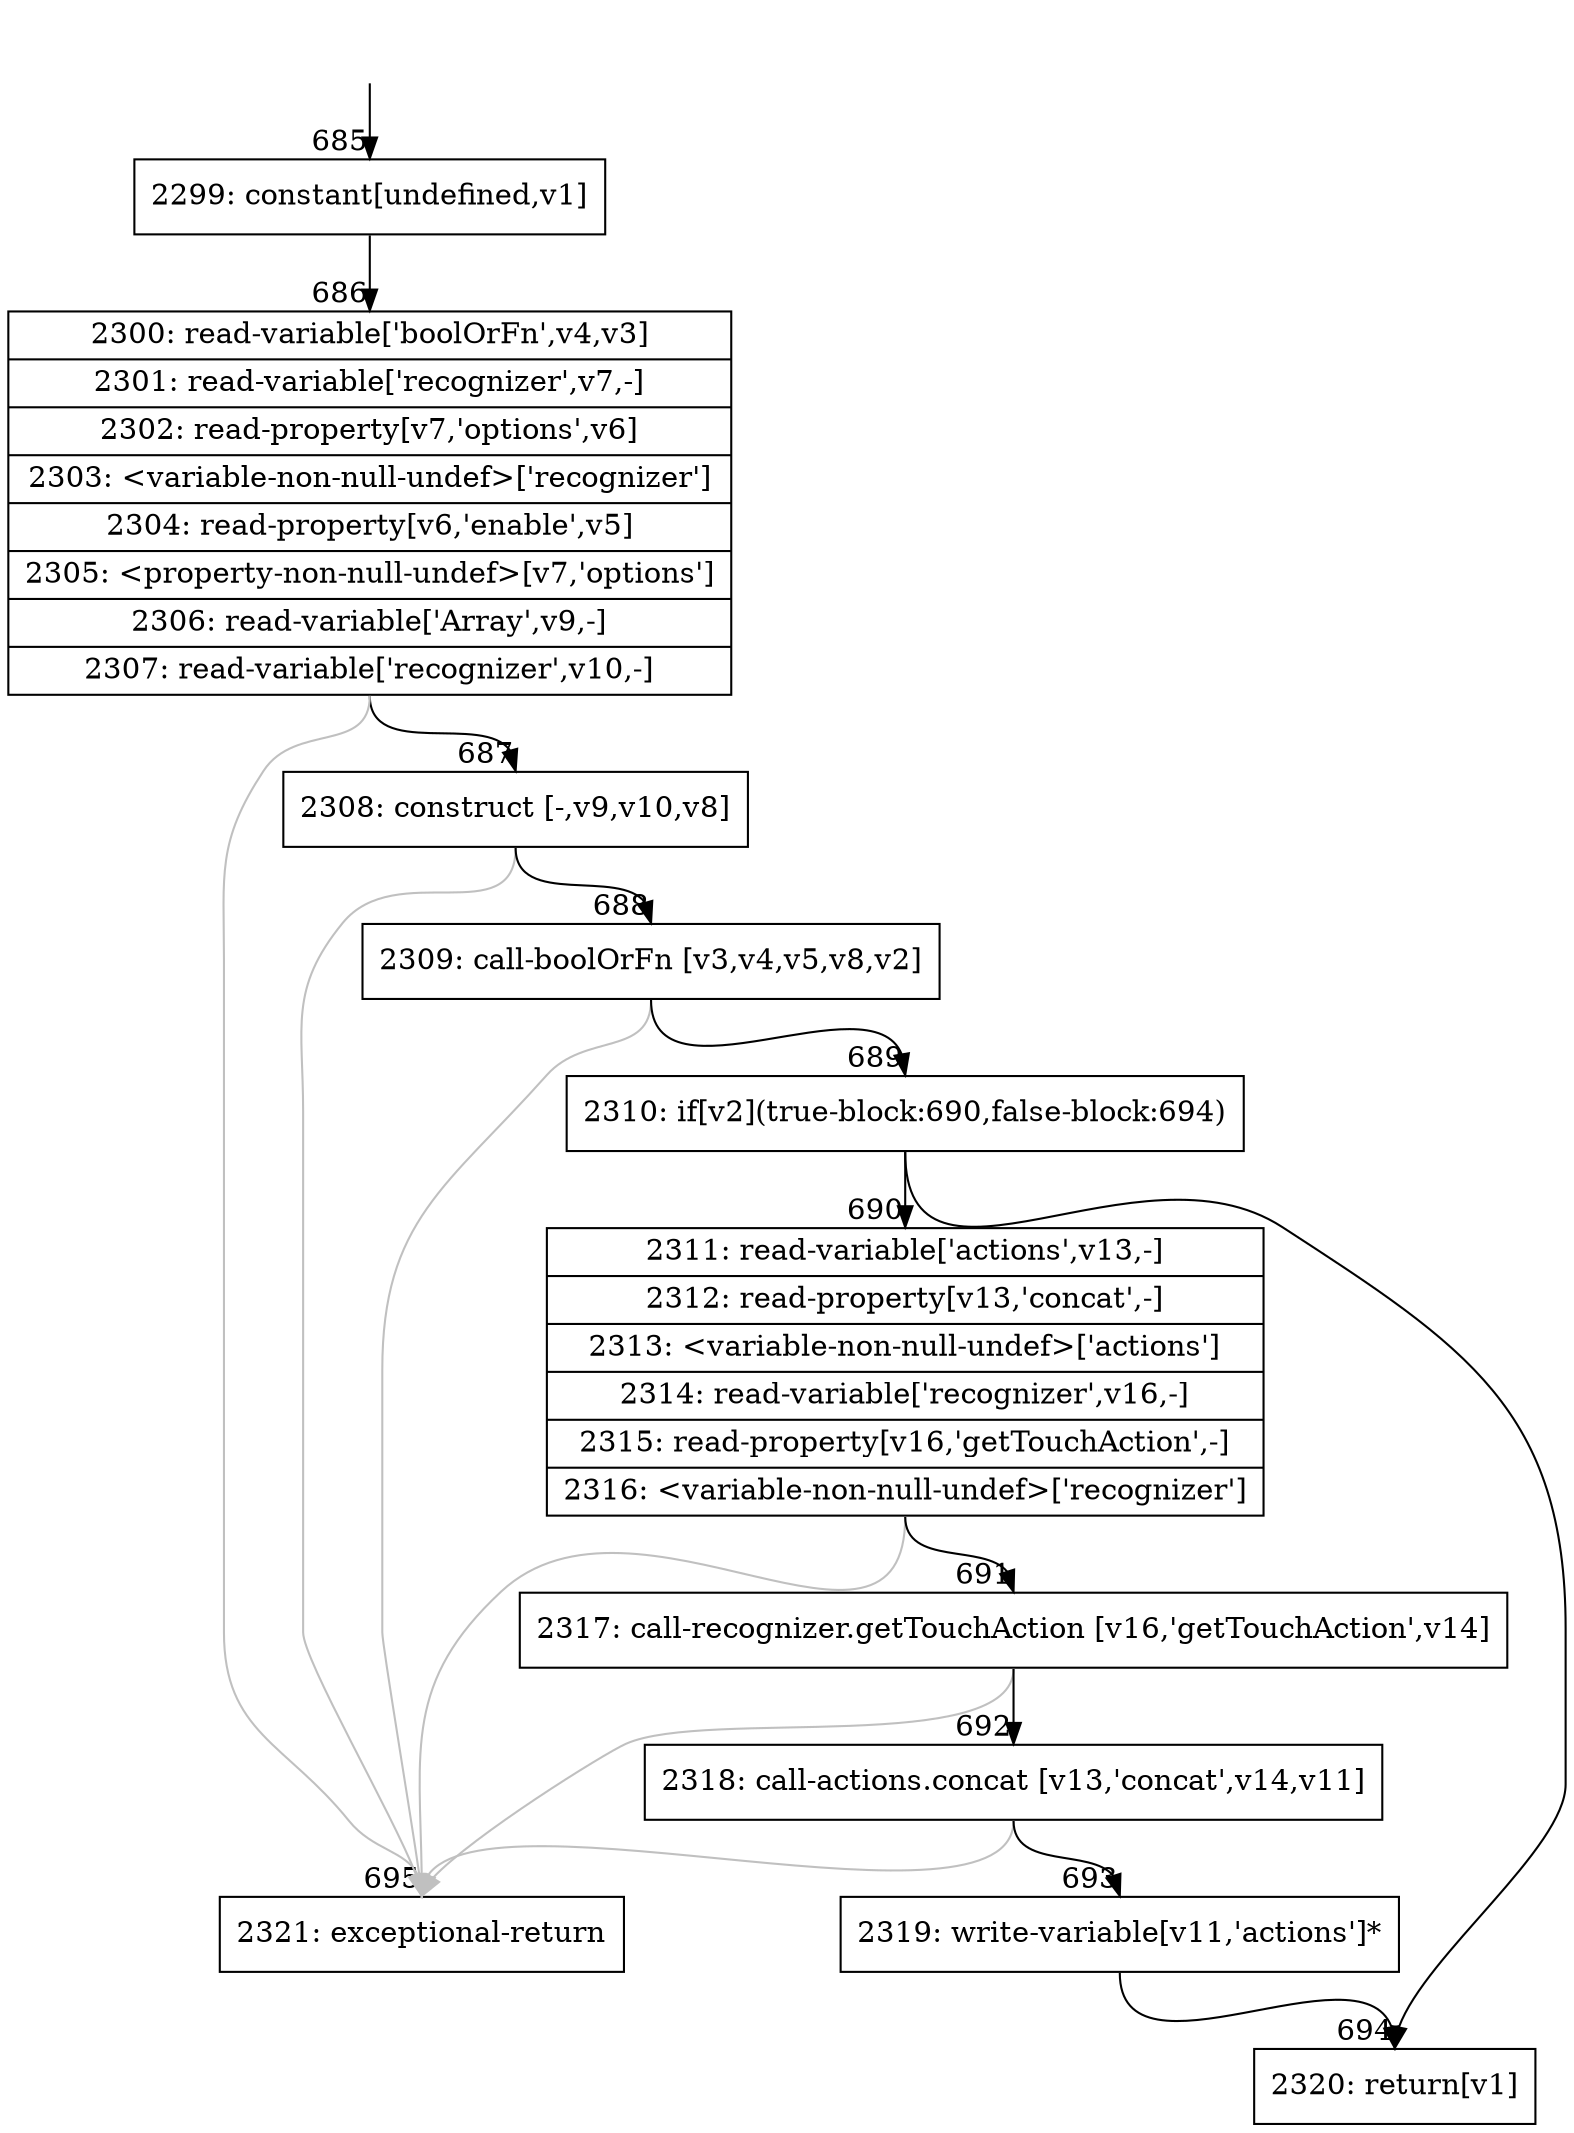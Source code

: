 digraph {
rankdir="TD"
BB_entry62[shape=none,label=""];
BB_entry62 -> BB685 [tailport=s, headport=n, headlabel="    685"]
BB685 [shape=record label="{2299: constant[undefined,v1]}" ] 
BB685 -> BB686 [tailport=s, headport=n, headlabel="      686"]
BB686 [shape=record label="{2300: read-variable['boolOrFn',v4,v3]|2301: read-variable['recognizer',v7,-]|2302: read-property[v7,'options',v6]|2303: \<variable-non-null-undef\>['recognizer']|2304: read-property[v6,'enable',v5]|2305: \<property-non-null-undef\>[v7,'options']|2306: read-variable['Array',v9,-]|2307: read-variable['recognizer',v10,-]}" ] 
BB686 -> BB687 [tailport=s, headport=n, headlabel="      687"]
BB686 -> BB695 [tailport=s, headport=n, color=gray, headlabel="      695"]
BB687 [shape=record label="{2308: construct [-,v9,v10,v8]}" ] 
BB687 -> BB688 [tailport=s, headport=n, headlabel="      688"]
BB687 -> BB695 [tailport=s, headport=n, color=gray]
BB688 [shape=record label="{2309: call-boolOrFn [v3,v4,v5,v8,v2]}" ] 
BB688 -> BB689 [tailport=s, headport=n, headlabel="      689"]
BB688 -> BB695 [tailport=s, headport=n, color=gray]
BB689 [shape=record label="{2310: if[v2](true-block:690,false-block:694)}" ] 
BB689 -> BB690 [tailport=s, headport=n, headlabel="      690"]
BB689 -> BB694 [tailport=s, headport=n, headlabel="      694"]
BB690 [shape=record label="{2311: read-variable['actions',v13,-]|2312: read-property[v13,'concat',-]|2313: \<variable-non-null-undef\>['actions']|2314: read-variable['recognizer',v16,-]|2315: read-property[v16,'getTouchAction',-]|2316: \<variable-non-null-undef\>['recognizer']}" ] 
BB690 -> BB691 [tailport=s, headport=n, headlabel="      691"]
BB690 -> BB695 [tailport=s, headport=n, color=gray]
BB691 [shape=record label="{2317: call-recognizer.getTouchAction [v16,'getTouchAction',v14]}" ] 
BB691 -> BB692 [tailport=s, headport=n, headlabel="      692"]
BB691 -> BB695 [tailport=s, headport=n, color=gray]
BB692 [shape=record label="{2318: call-actions.concat [v13,'concat',v14,v11]}" ] 
BB692 -> BB693 [tailport=s, headport=n, headlabel="      693"]
BB692 -> BB695 [tailport=s, headport=n, color=gray]
BB693 [shape=record label="{2319: write-variable[v11,'actions']*}" ] 
BB693 -> BB694 [tailport=s, headport=n]
BB694 [shape=record label="{2320: return[v1]}" ] 
BB695 [shape=record label="{2321: exceptional-return}" ] 
//#$~ 1139
}
